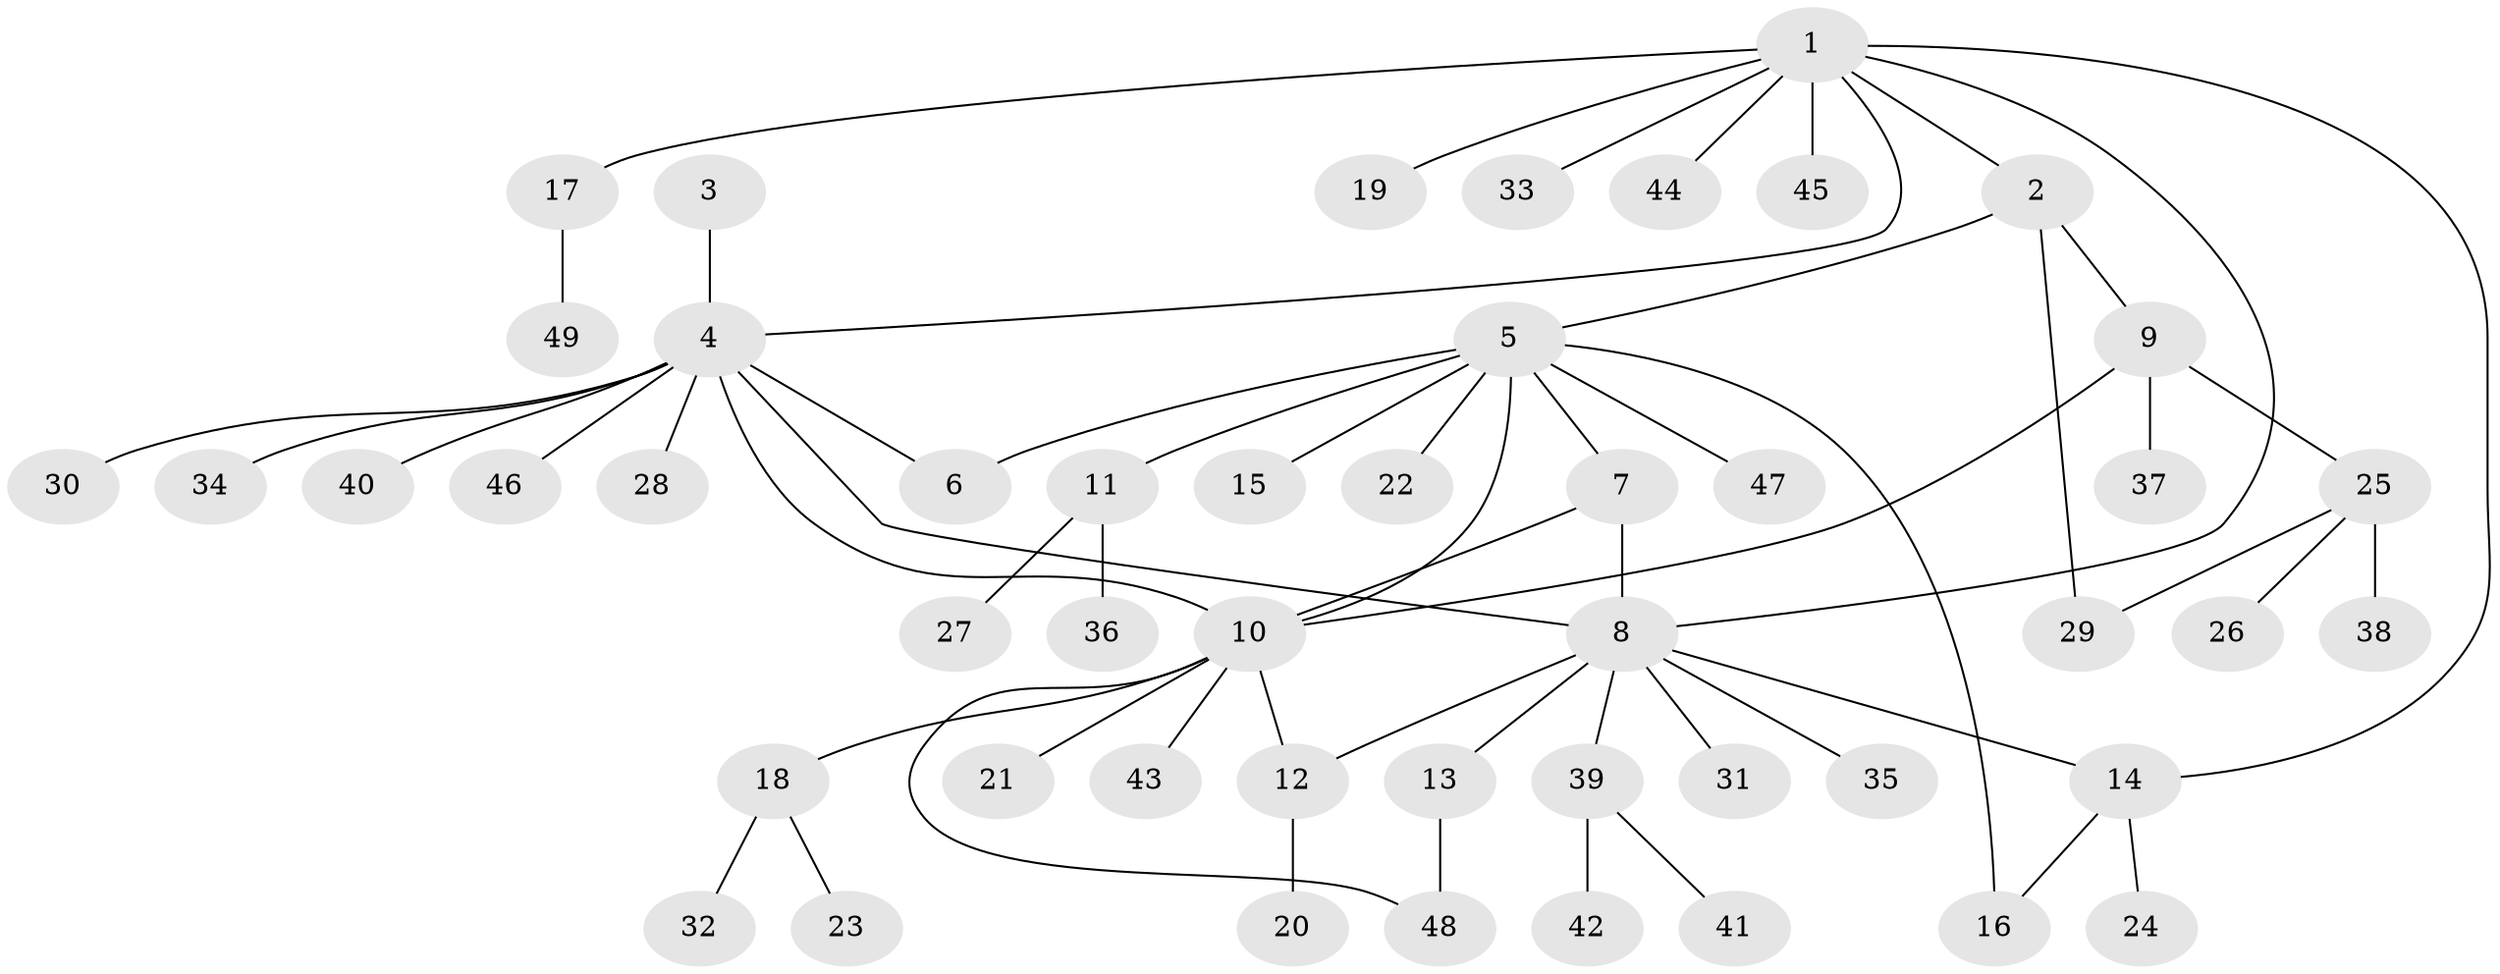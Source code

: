 // Generated by graph-tools (version 1.1) at 2025/37/03/09/25 02:37:11]
// undirected, 49 vertices, 59 edges
graph export_dot {
graph [start="1"]
  node [color=gray90,style=filled];
  1;
  2;
  3;
  4;
  5;
  6;
  7;
  8;
  9;
  10;
  11;
  12;
  13;
  14;
  15;
  16;
  17;
  18;
  19;
  20;
  21;
  22;
  23;
  24;
  25;
  26;
  27;
  28;
  29;
  30;
  31;
  32;
  33;
  34;
  35;
  36;
  37;
  38;
  39;
  40;
  41;
  42;
  43;
  44;
  45;
  46;
  47;
  48;
  49;
  1 -- 2;
  1 -- 4;
  1 -- 8;
  1 -- 14;
  1 -- 17;
  1 -- 19;
  1 -- 33;
  1 -- 44;
  1 -- 45;
  2 -- 5;
  2 -- 9;
  2 -- 29;
  3 -- 4;
  4 -- 6;
  4 -- 8;
  4 -- 10;
  4 -- 28;
  4 -- 30;
  4 -- 34;
  4 -- 40;
  4 -- 46;
  5 -- 6;
  5 -- 7;
  5 -- 10;
  5 -- 11;
  5 -- 15;
  5 -- 16;
  5 -- 22;
  5 -- 47;
  7 -- 8;
  7 -- 10;
  8 -- 12;
  8 -- 13;
  8 -- 14;
  8 -- 31;
  8 -- 35;
  8 -- 39;
  9 -- 10;
  9 -- 25;
  9 -- 37;
  10 -- 12;
  10 -- 18;
  10 -- 21;
  10 -- 43;
  10 -- 48;
  11 -- 27;
  11 -- 36;
  12 -- 20;
  13 -- 48;
  14 -- 16;
  14 -- 24;
  17 -- 49;
  18 -- 23;
  18 -- 32;
  25 -- 26;
  25 -- 29;
  25 -- 38;
  39 -- 41;
  39 -- 42;
}
